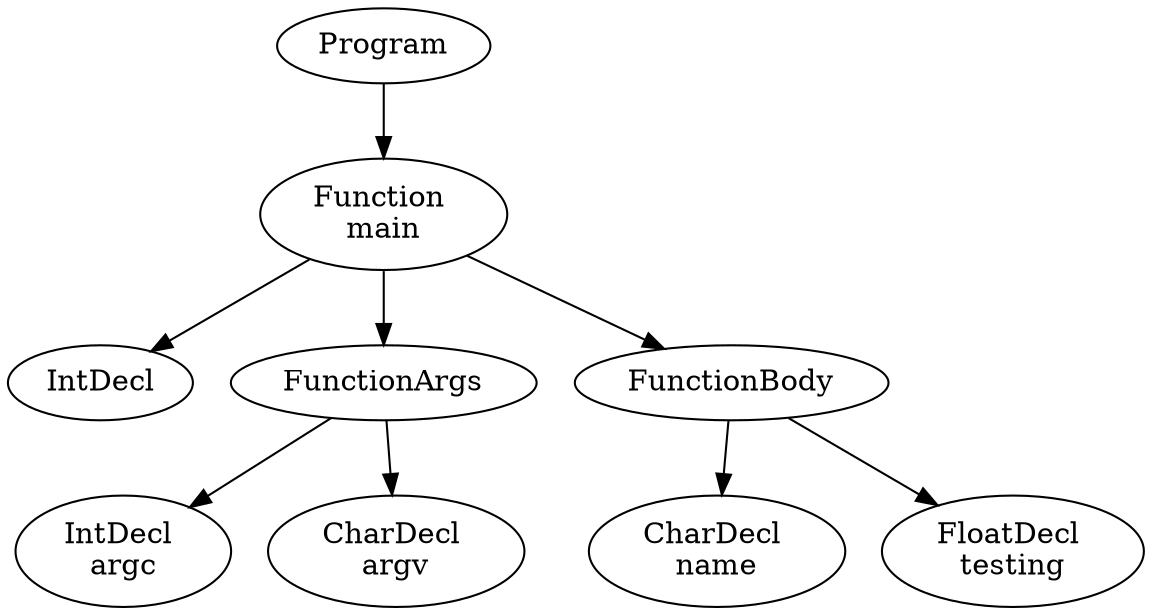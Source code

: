 digraph AST {
1 [label="Program"];
2 [label="Function \nmain"];
3 [label="IntDecl"];
4 [label="FunctionArgs"];
5 [label="IntDecl \nargc"];
6 [label="CharDecl \nargv"];
4 -> 5;
4 -> 6;
7 [label="FunctionBody"];
8 [label="CharDecl \nname"];
9 [label="FloatDecl \ntesting"];
7 -> 8;
7 -> 9;
2 -> 3;
2 -> 4;
2 -> 7;
1 -> 2;
}